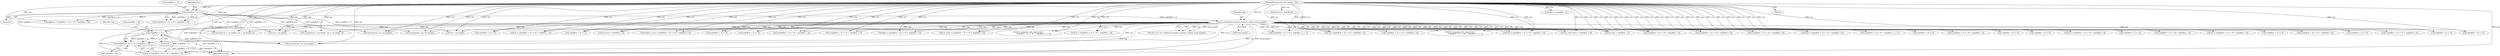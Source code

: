 digraph "0_libmodbus_5ccdf5ef79d742640355d1132fa9e2abc7fbaefc@array" {
"1001083" [label="(Call,(req[offset + 5] << 8) + req[offset + 6])"];
"1001084" [label="(Call,req[offset + 5] << 8)"];
"1000189" [label="(Call,ctx->backend->prepare_response_tid(req, &req_length))"];
"1000163" [label="(Call,req[offset + 1] << 8)"];
"1000116" [label="(MethodParameterIn,const uint8_t *req)"];
"1000185" [label="(Call,sft.t_id = ctx->backend->prepare_response_tid(req, &req_length))"];
"1001091" [label="(Call,req[offset + 6])"];
"1000653" [label="(Call,req[offset + 3] << 8)"];
"1000949" [label="(Call,memcpy(rsp + rsp_length, req + rsp_length, 4))"];
"1001092" [label="(Identifier,req)"];
"1000403" [label="(Call,req[offset + 3] << 8)"];
"1000683" [label="(Call,nb = (req[offset + 3] << 8) + req[offset + 4])"];
"1000160" [label="(Call,address = (req[offset + 1] << 8) + req[offset + 2])"];
"1000953" [label="(Call,req + rsp_length)"];
"1000824" [label="(Call,nb_bytes = req[offset + 5])"];
"1001139" [label="(Call,address_write = (req[offset + 5] << 8) + req[offset + 6])"];
"1001142" [label="(Call,req[offset + 5] << 8)"];
"1000559" [label="(Call,data = (req[offset + 3] << 8) + req[offset + 4])"];
"1001321" [label="(Call,mb_mapping->tab_registers[i] =\n                    (req[offset + j] << 8) + req[offset + j + 1])"];
"1000116" [label="(MethodParameterIn,const uint8_t *req)"];
"1000163" [label="(Call,req[offset + 1] << 8)"];
"1000191" [label="(Call,&req_length)"];
"1001112" [label="(Call,memcpy(rsp, req, req_length))"];
"1000245" [label="(Call,nb = (req[offset + 3] << 8) + req[offset + 4])"];
"1001065" [label="(Call,and = (req[offset + 3] << 8) + req[offset + 4])"];
"1001125" [label="(Call,(req[offset + 3] << 8) + req[offset + 4])"];
"1000162" [label="(Call,(req[offset + 1] << 8) + req[offset + 2])"];
"1001157" [label="(Call,(req[offset + 7] << 8) + req[offset + 8])"];
"1000686" [label="(Call,req[offset + 3] << 8)"];
"1000562" [label="(Call,req[offset + 3] << 8)"];
"1000793" [label="(Call,memcpy(rsp + rsp_length, req + rsp_length, 4))"];
"1000808" [label="(Call,nb = (req[offset + 3] << 8) + req[offset + 4])"];
"1001158" [label="(Call,req[offset + 7] << 8)"];
"1000155" [label="(Call,function = req[offset])"];
"1001083" [label="(Call,(req[offset + 5] << 8) + req[offset + 6])"];
"1000169" [label="(Literal,8)"];
"1000811" [label="(Call,req[offset + 3] << 8)"];
"1000189" [label="(Call,ctx->backend->prepare_response_tid(req, &req_length))"];
"1000247" [label="(Call,(req[offset + 3] << 8) + req[offset + 4])"];
"1001126" [label="(Call,req[offset + 3] << 8)"];
"1000672" [label="(Call,memcpy(rsp, req, req_length))"];
"1000402" [label="(Call,(req[offset + 3] << 8) + req[offset + 4])"];
"1000148" [label="(Call,slave = req[offset - 1])"];
"1001067" [label="(Call,(req[offset + 3] << 8) + req[offset + 4])"];
"1001085" [label="(Call,req[offset + 5])"];
"1001155" [label="(Call,nb_write = (req[offset + 7] << 8) + req[offset + 8])"];
"1001123" [label="(Call,nb = (req[offset + 3] << 8) + req[offset + 4])"];
"1001327" [label="(Call,(req[offset + j] << 8) + req[offset + j + 1])"];
"1001090" [label="(Literal,8)"];
"1000685" [label="(Call,(req[offset + 3] << 8) + req[offset + 4])"];
"1000922" [label="(Call,mb_mapping->tab_registers[i] =\n                    (req[offset + j] << 8) + req[offset + j + 1])"];
"1001171" [label="(Call,nb_write_bytes = req[offset + 9])"];
"1000699" [label="(Call,nb_bits = req[offset + 5])"];
"1001141" [label="(Call,(req[offset + 5] << 8) + req[offset + 6])"];
"1001410" [label="(MethodReturn,int)"];
"1000593" [label="(Call,memcpy(rsp, req, req_length))"];
"1000650" [label="(Call,data = (req[offset + 3] << 8) + req[offset + 4])"];
"1000928" [label="(Call,(req[offset + j] << 8) + req[offset + j + 1])"];
"1001084" [label="(Call,req[offset + 5] << 8)"];
"1000810" [label="(Call,(req[offset + 3] << 8) + req[offset + 4])"];
"1000164" [label="(Call,req[offset + 1])"];
"1000190" [label="(Identifier,req)"];
"1001081" [label="(Call,or = (req[offset + 5] << 8) + req[offset + 6])"];
"1000929" [label="(Call,req[offset + j] << 8)"];
"1000652" [label="(Call,(req[offset + 3] << 8) + req[offset + 4])"];
"1000400" [label="(Call,nb = (req[offset + 3] << 8) + req[offset + 4])"];
"1001068" [label="(Call,req[offset + 3] << 8)"];
"1000797" [label="(Call,req + rsp_length)"];
"1000561" [label="(Call,(req[offset + 3] << 8) + req[offset + 4])"];
"1000171" [label="(Identifier,req)"];
"1001328" [label="(Call,req[offset + j] << 8)"];
"1000248" [label="(Call,req[offset + 3] << 8)"];
"1001083" -> "1001081"  [label="AST: "];
"1001083" -> "1001091"  [label="CFG: "];
"1001084" -> "1001083"  [label="AST: "];
"1001091" -> "1001083"  [label="AST: "];
"1001081" -> "1001083"  [label="CFG: "];
"1001083" -> "1001410"  [label="DDG: req[offset + 6]"];
"1001083" -> "1001410"  [label="DDG: req[offset + 5] << 8"];
"1001084" -> "1001083"  [label="DDG: req[offset + 5]"];
"1001084" -> "1001083"  [label="DDG: 8"];
"1000189" -> "1001083"  [label="DDG: req"];
"1000116" -> "1001083"  [label="DDG: req"];
"1001084" -> "1001090"  [label="CFG: "];
"1001085" -> "1001084"  [label="AST: "];
"1001090" -> "1001084"  [label="AST: "];
"1001092" -> "1001084"  [label="CFG: "];
"1001084" -> "1001410"  [label="DDG: req[offset + 5]"];
"1001084" -> "1001081"  [label="DDG: req[offset + 5]"];
"1001084" -> "1001081"  [label="DDG: 8"];
"1000189" -> "1001084"  [label="DDG: req"];
"1000116" -> "1001084"  [label="DDG: req"];
"1001084" -> "1001112"  [label="DDG: req[offset + 5]"];
"1000189" -> "1000185"  [label="AST: "];
"1000189" -> "1000191"  [label="CFG: "];
"1000190" -> "1000189"  [label="AST: "];
"1000191" -> "1000189"  [label="AST: "];
"1000185" -> "1000189"  [label="CFG: "];
"1000189" -> "1001410"  [label="DDG: req"];
"1000189" -> "1001410"  [label="DDG: &req_length"];
"1000189" -> "1000185"  [label="DDG: req"];
"1000189" -> "1000185"  [label="DDG: &req_length"];
"1000163" -> "1000189"  [label="DDG: req[offset + 1]"];
"1000116" -> "1000189"  [label="DDG: req"];
"1000189" -> "1000245"  [label="DDG: req"];
"1000189" -> "1000248"  [label="DDG: req"];
"1000189" -> "1000247"  [label="DDG: req"];
"1000189" -> "1000400"  [label="DDG: req"];
"1000189" -> "1000403"  [label="DDG: req"];
"1000189" -> "1000402"  [label="DDG: req"];
"1000189" -> "1000559"  [label="DDG: req"];
"1000189" -> "1000562"  [label="DDG: req"];
"1000189" -> "1000561"  [label="DDG: req"];
"1000189" -> "1000593"  [label="DDG: req"];
"1000189" -> "1000650"  [label="DDG: req"];
"1000189" -> "1000653"  [label="DDG: req"];
"1000189" -> "1000652"  [label="DDG: req"];
"1000189" -> "1000672"  [label="DDG: req"];
"1000189" -> "1000683"  [label="DDG: req"];
"1000189" -> "1000686"  [label="DDG: req"];
"1000189" -> "1000685"  [label="DDG: req"];
"1000189" -> "1000699"  [label="DDG: req"];
"1000189" -> "1000793"  [label="DDG: req"];
"1000189" -> "1000797"  [label="DDG: req"];
"1000189" -> "1000808"  [label="DDG: req"];
"1000189" -> "1000811"  [label="DDG: req"];
"1000189" -> "1000810"  [label="DDG: req"];
"1000189" -> "1000824"  [label="DDG: req"];
"1000189" -> "1000922"  [label="DDG: req"];
"1000189" -> "1000929"  [label="DDG: req"];
"1000189" -> "1000928"  [label="DDG: req"];
"1000189" -> "1000949"  [label="DDG: req"];
"1000189" -> "1000953"  [label="DDG: req"];
"1000189" -> "1001065"  [label="DDG: req"];
"1000189" -> "1001068"  [label="DDG: req"];
"1000189" -> "1001067"  [label="DDG: req"];
"1000189" -> "1001081"  [label="DDG: req"];
"1000189" -> "1001112"  [label="DDG: req"];
"1000189" -> "1001123"  [label="DDG: req"];
"1000189" -> "1001126"  [label="DDG: req"];
"1000189" -> "1001125"  [label="DDG: req"];
"1000189" -> "1001139"  [label="DDG: req"];
"1000189" -> "1001142"  [label="DDG: req"];
"1000189" -> "1001141"  [label="DDG: req"];
"1000189" -> "1001155"  [label="DDG: req"];
"1000189" -> "1001158"  [label="DDG: req"];
"1000189" -> "1001157"  [label="DDG: req"];
"1000189" -> "1001171"  [label="DDG: req"];
"1000189" -> "1001321"  [label="DDG: req"];
"1000189" -> "1001328"  [label="DDG: req"];
"1000189" -> "1001327"  [label="DDG: req"];
"1000163" -> "1000162"  [label="AST: "];
"1000163" -> "1000169"  [label="CFG: "];
"1000164" -> "1000163"  [label="AST: "];
"1000169" -> "1000163"  [label="AST: "];
"1000171" -> "1000163"  [label="CFG: "];
"1000163" -> "1001410"  [label="DDG: req[offset + 1]"];
"1000163" -> "1000160"  [label="DDG: req[offset + 1]"];
"1000163" -> "1000160"  [label="DDG: 8"];
"1000163" -> "1000162"  [label="DDG: req[offset + 1]"];
"1000163" -> "1000162"  [label="DDG: 8"];
"1000116" -> "1000163"  [label="DDG: req"];
"1000163" -> "1000593"  [label="DDG: req[offset + 1]"];
"1000163" -> "1000672"  [label="DDG: req[offset + 1]"];
"1000163" -> "1000793"  [label="DDG: req[offset + 1]"];
"1000163" -> "1000797"  [label="DDG: req[offset + 1]"];
"1000163" -> "1000949"  [label="DDG: req[offset + 1]"];
"1000163" -> "1000953"  [label="DDG: req[offset + 1]"];
"1000163" -> "1001112"  [label="DDG: req[offset + 1]"];
"1000116" -> "1000114"  [label="AST: "];
"1000116" -> "1001410"  [label="DDG: req"];
"1000116" -> "1000148"  [label="DDG: req"];
"1000116" -> "1000155"  [label="DDG: req"];
"1000116" -> "1000160"  [label="DDG: req"];
"1000116" -> "1000162"  [label="DDG: req"];
"1000116" -> "1000245"  [label="DDG: req"];
"1000116" -> "1000248"  [label="DDG: req"];
"1000116" -> "1000247"  [label="DDG: req"];
"1000116" -> "1000400"  [label="DDG: req"];
"1000116" -> "1000403"  [label="DDG: req"];
"1000116" -> "1000402"  [label="DDG: req"];
"1000116" -> "1000559"  [label="DDG: req"];
"1000116" -> "1000562"  [label="DDG: req"];
"1000116" -> "1000561"  [label="DDG: req"];
"1000116" -> "1000593"  [label="DDG: req"];
"1000116" -> "1000650"  [label="DDG: req"];
"1000116" -> "1000653"  [label="DDG: req"];
"1000116" -> "1000652"  [label="DDG: req"];
"1000116" -> "1000672"  [label="DDG: req"];
"1000116" -> "1000683"  [label="DDG: req"];
"1000116" -> "1000686"  [label="DDG: req"];
"1000116" -> "1000685"  [label="DDG: req"];
"1000116" -> "1000699"  [label="DDG: req"];
"1000116" -> "1000793"  [label="DDG: req"];
"1000116" -> "1000797"  [label="DDG: req"];
"1000116" -> "1000808"  [label="DDG: req"];
"1000116" -> "1000811"  [label="DDG: req"];
"1000116" -> "1000810"  [label="DDG: req"];
"1000116" -> "1000824"  [label="DDG: req"];
"1000116" -> "1000922"  [label="DDG: req"];
"1000116" -> "1000929"  [label="DDG: req"];
"1000116" -> "1000928"  [label="DDG: req"];
"1000116" -> "1000949"  [label="DDG: req"];
"1000116" -> "1000953"  [label="DDG: req"];
"1000116" -> "1001065"  [label="DDG: req"];
"1000116" -> "1001068"  [label="DDG: req"];
"1000116" -> "1001067"  [label="DDG: req"];
"1000116" -> "1001081"  [label="DDG: req"];
"1000116" -> "1001112"  [label="DDG: req"];
"1000116" -> "1001123"  [label="DDG: req"];
"1000116" -> "1001126"  [label="DDG: req"];
"1000116" -> "1001125"  [label="DDG: req"];
"1000116" -> "1001139"  [label="DDG: req"];
"1000116" -> "1001142"  [label="DDG: req"];
"1000116" -> "1001141"  [label="DDG: req"];
"1000116" -> "1001155"  [label="DDG: req"];
"1000116" -> "1001158"  [label="DDG: req"];
"1000116" -> "1001157"  [label="DDG: req"];
"1000116" -> "1001171"  [label="DDG: req"];
"1000116" -> "1001321"  [label="DDG: req"];
"1000116" -> "1001328"  [label="DDG: req"];
"1000116" -> "1001327"  [label="DDG: req"];
}
